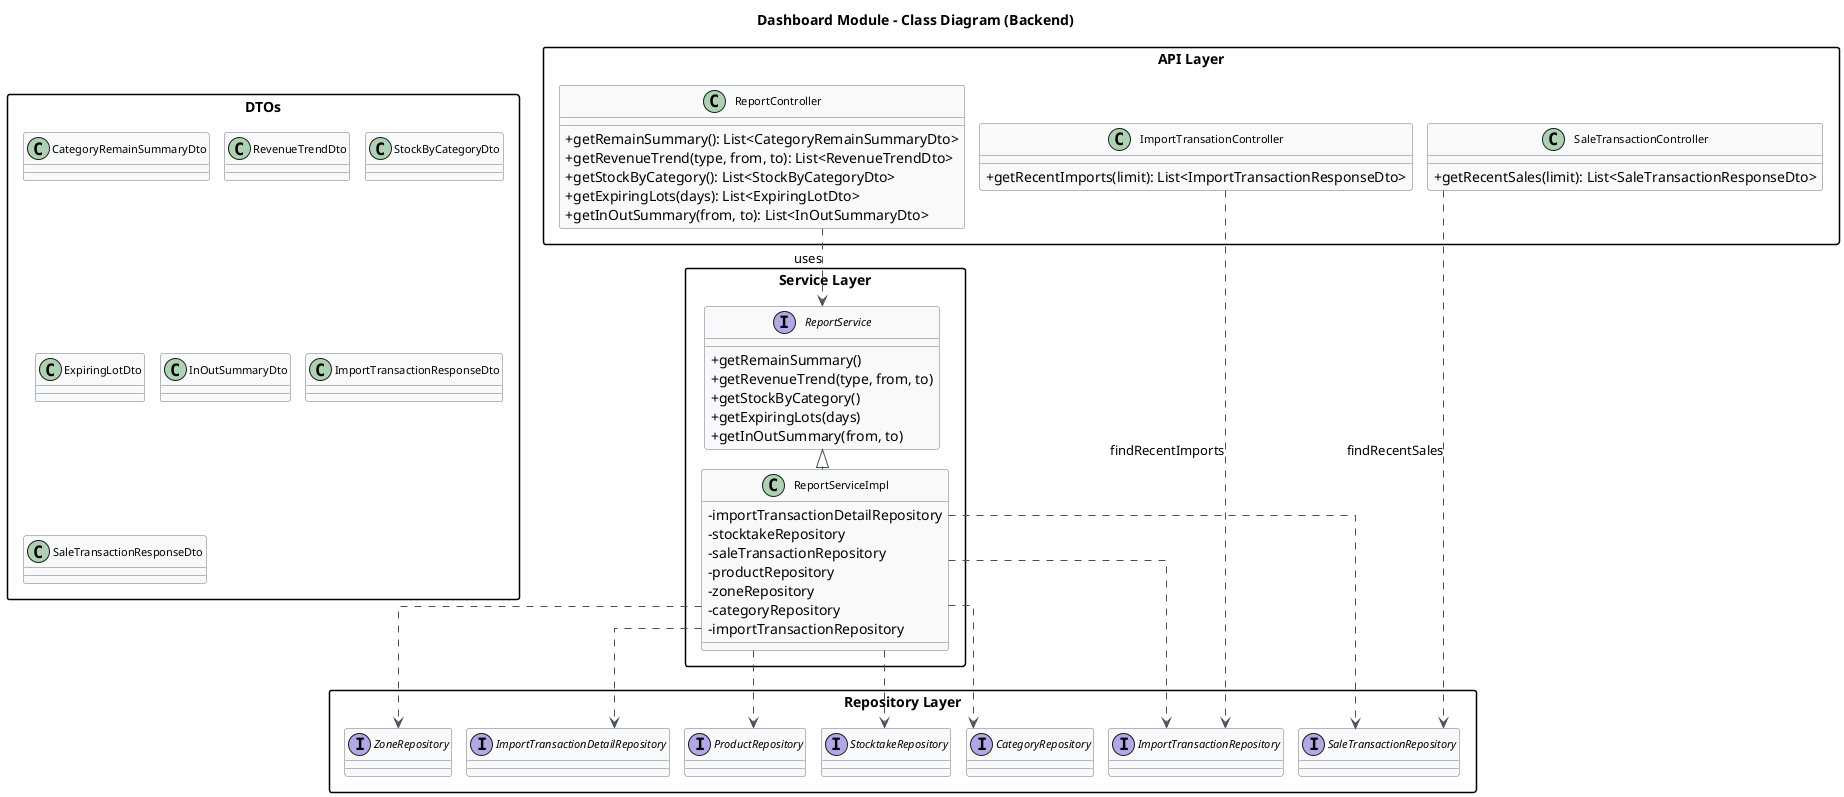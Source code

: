 @startuml Dashboard_Class_Diagram_BE

skinparam backgroundColor white
skinparam linetype ortho
skinparam classAttributeIconSize 0
skinparam classFontSize 11
skinparam classBackgroundColor #F8F9FA
skinparam classBorderColor #6C757D
skinparam arrowColor #495057
skinparam packageStyle rectangle
skinparam ranksep 20
skinparam nodesep 15

title Dashboard Module – Class Diagram (Backend)

package "API Layer" {
  class ReportController {
    + getRemainSummary(): List<CategoryRemainSummaryDto>
    + getRevenueTrend(type, from, to): List<RevenueTrendDto>
    + getStockByCategory(): List<StockByCategoryDto>
    + getExpiringLots(days): List<ExpiringLotDto>
    + getInOutSummary(from, to): List<InOutSummaryDto>
  }
  class ImportTransationController {
    + getRecentImports(limit): List<ImportTransactionResponseDto>
  }
  class SaleTransactionController {
    + getRecentSales(limit): List<SaleTransactionResponseDto>
  }
}

package "Service Layer" {
  interface ReportService {
    + getRemainSummary()
    + getRevenueTrend(type, from, to)
    + getStockByCategory()
    + getExpiringLots(days)
    + getInOutSummary(from, to)
  }
  class ReportServiceImpl {
    - importTransactionDetailRepository
    - stocktakeRepository
    - saleTransactionRepository
    - productRepository
    - zoneRepository
    - categoryRepository
    - importTransactionRepository
  }
  ReportService <|.. ReportServiceImpl
}

package "Repository Layer" {
  interface ImportTransactionDetailRepository
  interface ImportTransactionRepository
  interface SaleTransactionRepository
  interface StocktakeRepository
  interface ProductRepository
  interface ZoneRepository
  interface CategoryRepository
}

package "DTOs" {
  class CategoryRemainSummaryDto
  class RevenueTrendDto
  class StockByCategoryDto
  class ExpiringLotDto
  class InOutSummaryDto
  class ImportTransactionResponseDto
  class SaleTransactionResponseDto
}

' Relationships
ReportController ..> ReportService : uses
ReportServiceImpl ..> ImportTransactionDetailRepository
ReportServiceImpl ..> ImportTransactionRepository
ReportServiceImpl ..> SaleTransactionRepository
ReportServiceImpl ..> ProductRepository
ReportServiceImpl ..> ZoneRepository
ReportServiceImpl ..> CategoryRepository
ReportServiceImpl ..> StocktakeRepository

ImportTransationController ..> ImportTransactionRepository : findRecentImports
SaleTransactionController ..> SaleTransactionRepository : findRecentSales

@enduml 